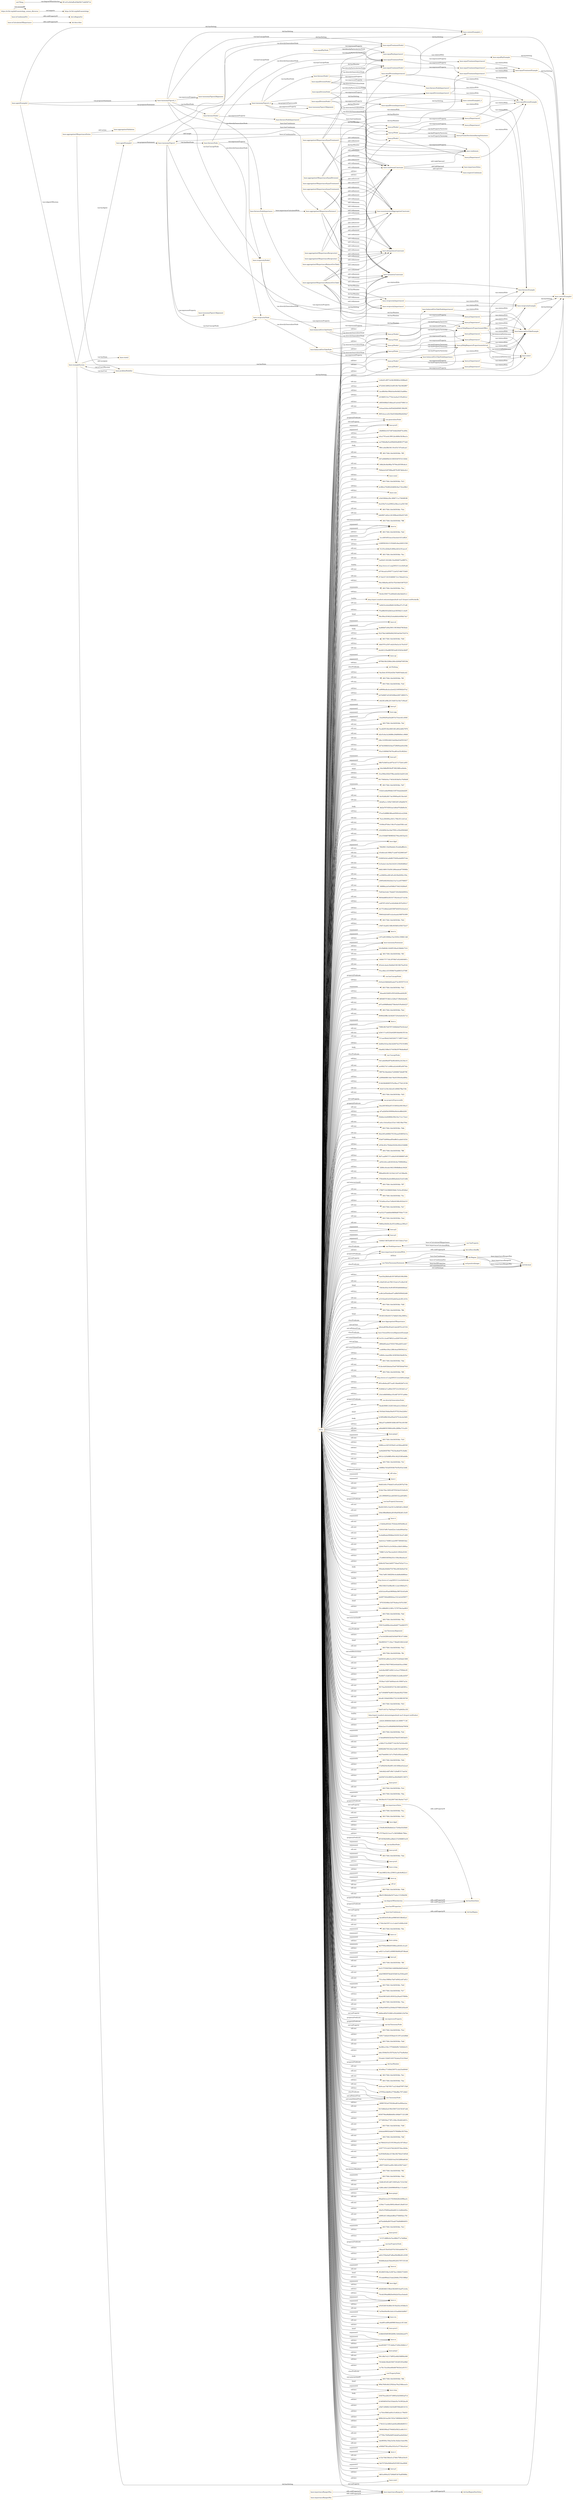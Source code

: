 digraph ar2dtool_diagram { 
rankdir=LR;
size="1501"
node [shape = rectangle, color="orange"]; "base:AggregationOfImportance" "d9e4ad659bc85ab41deb26f7b1ef1534" "base:OsmanDinvernoAlignmentExample" "8c351c3ce4f788521acf2007f341a481" "2ff06d85eabe576503789add053cdfc7" "ccd409bc436a12f6fc4eaf3f005623c2" ; /*classes style*/
	"base:p2Importance3" -> "base:balancedGiveTakeExample" [ label = "vae:relationWith" ];
	"base:fairnessNode" -> "base:fairnessNodeImportance" [ label = "vae:expressesProperty" ];
	"base:fairnessNode" -> "base:reciprocityNode" [ label = "vae:directlyGeneralizesNode" ];
	"base:fairnessNode" -> "base:equalTreatmentNode" [ label = "vae:directlyGeneralizesNode" ];
	"base:p3Node" -> "base:p3TasksDistributedAmongVolunteers" [ label = "vae:hasPropertyTaxonomy" ];
	"base:p3Node" -> "base:p3Importance1" [ label = "vae:expressesProperty" ];
	"base:problemModeller" -> "base:exampleSystem" [ label = "vae:isUserOfSystem" ];
	"base:problemModeller" -> "base:contextExample1" [ label = "dul:hasSetting" ];
	"base:aggregationOfImportanceReciprocity2" -> "base:reciprocityImportance2" [ label = "dul:hasMember" ];
	"base:aggregationOfImportanceReciprocity2" -> "base:symmetryConstraint" [ label = "odrl:refinement" ];
	"base:aggregationOfImportanceReciprocity2" -> "base:monotonicityOfAggregationConstraint" [ label = "odrl:refinement" ];
	"base:aggregationOfImportanceReciprocity2" -> "base:idempotenceConstraint" [ label = "odrl:refinement" ];
	"base:aggregationOfImportanceReciprocity2" -> "base:condomainConstraint" [ label = "odrl:refinement" ];
	"base:aggregationOfImportanceEqualTreatment2" -> "base:equalDivisionImportance2" [ label = "dul:hasMember" ];
	"base:aggregationOfImportanceEqualTreatment2" -> "base:symmetryConstraint" [ label = "odrl:refinement" ];
	"base:aggregationOfImportanceEqualTreatment2" -> "base:monotonicityOfAggregationConstraint" [ label = "odrl:refinement" ];
	"base:aggregationOfImportanceEqualTreatment2" -> "base:idempotenceConstraint" [ label = "odrl:refinement" ];
	"base:aggregationOfImportanceEqualTreatment2" -> "base:condomainConstraint" [ label = "odrl:refinement" ];
	"base:fairnessNode2" -> "base:fairnessNodeImportance2" [ label = "vae:expressesProperty" ];
	"base:fairnessNode2" -> "base:reciprocityNode2" [ label = "vae:directlyGeneralizesNode" ];
	"base:fairnessNode2" -> "base:equalTreatmentNode2" [ label = "vae:directlyGeneralizesNode" ];
	"base:agentExample2" -> "base:taxonomyFigure2_2" [ label = "vae:proposesStatement" ];
	"base:agentExample2" -> "base:taxonomyFigure2_1" [ label = "vae:proposesStatement" ];
	"base:agentExample2" -> "base:exampleSystem" [ label = "vae:isAgentOfSystem" ];
	"base:agentExample2" -> "base:contextExample2_1" [ label = "dul:hasSetting" ];
	"base:condomainConstraint" -> "base:condomain" [ label = "odrl:rightOperand" ];
	"base:condomainConstraint" -> "base:respectsCondomain" [ label = "odrl:operator" ];
	"base:condomainConstraint" -> "base:importanceValue" [ label = "odrl:leftOperand" ];
	"base:equalTreatmentExample" -> "base:contextExample1" [ label = "dul:hasSetting" ];
	"base:p1Importance2" -> "base:balancedGiveTakeExample" [ label = "vae:relationWith" ];
	"base:equalDivisionImportance1" -> "base:equalDivisionExample" [ label = "vae:relationWith" ];
	"base:equalDivisionImportance1" -> "base:contextExample1" [ label = "dul:hasSetting" ];
	"base:equalPayExample" -> "base:contextExample1" [ label = "dul:hasSetting" ];
	"base:isCalculationOfImportance" -> "dul:describes" [ label = "rdfs:subPropertyOf" ];
	"base:p2HelpRequestsProportionateActual" -> "base:reciprocityExample" [ label = "vae:relationWith" ];
	"base:p2HelpRequestsProportionateActual" -> "base:fairnessExample" [ label = "vae:relationWith" ];
	"base:p2HelpRequestsProportionateActual" -> "base:balancedGiveTakeExample" [ label = "vae:relationWith" ];
	"base:p2HelpRequestsProportionateActual" -> "base:state1" [ label = "vae:measuredOnOutcome" ];
	"base:taxonomyFigure3Alignment" -> "base:taxonomyFigure2_2" [ label = "vae:propertyExpressedAt" ];
	"base:isCondomainFor" -> "dul:isRegionFor" [ label = "rdfs:subPropertyOf" ];
	"base:p2Importance2" -> "base:balancedGiveTakeExample" [ label = "vae:relationWith" ];
	"base:importanceRangesIn" -> "dul:hasRegionDataValue" [ label = "rdfs:subPropertyOf" ];
	"base:balancedGiveTakeNodeImportance" -> "base:balancedGiveTakeExample" [ label = "vae:relationWith" ];
	"base:aggregationOfImportanceReciprocity1" -> "base:reciprocityImportance1" [ label = "dul:hasMember" ];
	"base:aggregationOfImportanceReciprocity1" -> "base:symmetryConstraint" [ label = "odrl:refinement" ];
	"base:aggregationOfImportanceReciprocity1" -> "base:monotonicityOfAggregationConstraint" [ label = "odrl:refinement" ];
	"base:aggregationOfImportanceReciprocity1" -> "base:idempotenceConstraint" [ label = "odrl:refinement" ];
	"base:aggregationOfImportanceReciprocity1" -> "base:condomainConstraint" [ label = "odrl:refinement" ];
	"base:fairnessNodeImportance" -> "base:fairnessExample" [ label = "vae:relationWith" ];
	"base:fairnessNodeImportance" -> "base:aggregationOfImportanceFairness1" [ label = "base:importanceCalculatedWith" ];
	"base:aggregationOfImportanceEqualTreatment1" -> "base:equalPayImportance1" [ label = "dul:hasMember" ];
	"base:aggregationOfImportanceEqualTreatment1" -> "base:monotonicityOfAggregationConstraint" [ label = "odrl:refinement" ];
	"base:aggregationOfImportanceEqualTreatment1" -> "base:symmetryConstraint" [ label = "odrl:refinement" ];
	"base:aggregationOfImportanceEqualTreatment1" -> "base:equalDivisionImportance1" [ label = "dul:hasMember" ];
	"base:aggregationOfImportanceEqualTreatment1" -> "base:idempotenceConstraint" [ label = "odrl:refinement" ];
	"base:aggregationOfImportanceEqualTreatment1" -> "base:condomainConstraint" [ label = "odrl:refinement" ];
	"base:reciprocityExample" -> "base:contextExample1" [ label = "dul:hasSetting" ];
	"base:agentExample1" -> "base:taxonomyFigure1" [ label = "vae:proposesStatement" ];
	"base:agentExample1" -> "base:contextExample1" [ label = "dul:hasSetting" ];
	"base:p1Importance1" -> "base:balancedGiveTakeExample" [ label = "vae:relationWith" ];
	"base:p3Importance3" -> "base:equalDivisionExample" [ label = "vae:relationWith" ];
	"base:p2Importance1" -> "base:balancedGiveTakeExample" [ label = "vae:relationWith" ];
	"vae:degreeOfSatisfaction" -> "dul:hasDataValue" [ label = "rdfs:subPropertyOf" ];
	"base:taxonomyFigure2_2" -> "base:fairnessNode3" [ label = "vae:hasRootNode" ];
	"base:taxonomyFigure2_2" -> "base:equalTreatmentNode3" [ label = "vae:hasConceptNode" ];
	"base:taxonomyFigure2_2" -> "base:taxonomyFigure3Alignment" [ label = "vae:expressesProperty" ];
	"base:taxonomyFigure2_2" -> "base:contextExample2_2" [ label = "dul:hasSetting" ];
	"base:taxonomyFigure2_2" -> "base:condomain" [ label = "base:hasCondomain" ];
	"base:condomain" -> "base:taxonomyFigure1" [ label = "base:isCondomainFor" ];
	"base:reciprocityNode2" -> "base:reciprocityImportance2" [ label = "vae:expressesProperty" ];
	"base:reciprocityNode2" -> "base:balancedGiveTakeNode2" [ label = "vae:directlyGeneralizesNode" ];
	"base:equalPayImportance1" -> "base:equalPayExample" [ label = "vae:relationWith" ];
	"base:hasCondomain" -> "dul:hasRegion" [ label = "rdfs:subPropertyOf" ];
	"base:equalDivisionNode3" -> "base:equalDivisionImportance3" [ label = "vae:expressesProperty" ];
	"base:equalDivisionNode3" -> "base:equalTreatmentNode3" [ label = "vae:directlyParticularizesNode" ];
	"base:equalDivisionNode3" -> "base:p3Node3" [ label = "vae:directlyGeneralizesNode" ];
	"base:balancedGiveTakeExample" -> "base:contextExample1" [ label = "dul:hasSetting" ];
	"base:p2Node3" -> "base:p2HelpRequestsProportionateActual" [ label = "vae:hasPropertyTaxonomy" ];
	"base:p2Node3" -> "base:p2Importance3" [ label = "vae:expressesProperty" ];
	"base:equalDivisionNode" -> "base:equalDivisionImportance1" [ label = "vae:expressesProperty" ];
	"base:equalDivisionNode" -> "base:equalTreatmentNode" [ label = "vae:directlyParticularizesNode" ];
	"base:equalDivisionNode" -> "base:p3Node" [ label = "vae:directlyGeneralizesNode" ];
	"base:p1Node3" -> "base:p1HelpRequestsProportionateOffers" [ label = "vae:hasPropertyTaxonomy" ];
	"base:p1Node3" -> "base:p1Importance3" [ label = "vae:expressesProperty" ];
	"base:exampleSystem" -> "base:problemModeller" [ label = "vae:hasUser" ];
	"base:exampleSystem" -> "base:state2" [ label = "vae:hasState" ];
	"base:exampleSystem" -> "base:state1" [ label = "vae:hasState" ];
	"base:exampleSystem" -> "base:agentExample1" [ label = "vae:hasAgent" ];
	"base:exampleSystem" -> "base:contextExample1" [ label = "dul:hasSetting" ];
	"base:p3Importance2" -> "base:equalDivisionExample" [ label = "vae:relationWith" ];
	"base:equalTreatmentImportance3" -> "base:equalTreatmentExample" [ label = "vae:relationWith" ];
	"base:taxonomyFigure1" -> "base:fairnessNode" [ label = "vae:hasRootNode" ];
	"base:taxonomyFigure1" -> "base:reciprocityNode" [ label = "vae:hasConceptNode" ];
	"base:taxonomyFigure1" -> "base:equalTreatmentNode" [ label = "vae:hasConceptNode" ];
	"base:taxonomyFigure1" -> "base:taxonomyFigure1Alignment" [ label = "vae:expressesProperty" ];
	"base:taxonomyFigure1" -> "base:contextExample1" [ label = "dul:hasSetting" ];
	"base:taxonomyFigure1" -> "base:condomain" [ label = "base:hasCondomain" ];
	"base:p3TasksDistributedAmongVolunteers" -> "base:state1" [ label = "vae:measuredOnOutcome" ];
	"base:importanceRangesMax" -> "base:importanceRangesIn" [ label = "rdfs:subPropertyOf" ];
	"base:taxonomyFigure2_1" -> "base:fairnessNode2" [ label = "vae:hasRootNode" ];
	"base:taxonomyFigure2_1" -> "base:reciprocityNode2" [ label = "vae:hasConceptNode" ];
	"base:taxonomyFigure2_1" -> "base:equalTreatmentNode2" [ label = "vae:hasConceptNode" ];
	"base:taxonomyFigure2_1" -> "base:taxonomyFigure2Alignment" [ label = "vae:expressesProperty" ];
	"base:taxonomyFigure2_1" -> "base:contextExample2_1" [ label = "dul:hasSetting" ];
	"base:taxonomyFigure2_1" -> "base:condomain" [ label = "base:hasCondomain" ];
	"NULL" -> "3f017584:18c6365936b:-7fca" [ label = "rdf:rest" ];
	"NULL" -> "3f017584:18c6365936b:-7fe5" [ label = "rdf:rest" ];
	"NULL" -> "base:dgp2" [ label = "rdf:first" ];
	"NULL" -> "base:hasNProperties" [ label = ":propertyPredicate" ];
	"NULL" -> "154efbc662fbdbbb2ec7244bef3d38d4" [ label = "rdf:first" ];
	"NULL" -> "0757fda5213cce71c56f30f8b8c79bbc" [ label = "rdf:first" ];
	"NULL" -> "667d558204f9ca28bd127d3068853e30" [ label = "rdf:first" ];
	"NULL" -> "vae:hasRootNode" [ label = ":propertyPredicate" ];
	"NULL" -> "base:pval2" [ label = ":argument2" ];
	"NULL" -> "3f017584:18c6365936b:-7feb" [ label = "rdf:rest" ];
	"NULL" -> "base:pval1" [ label = ":argument2" ];
	"NULL" -> "base:ccimp" [ label = ":argument2" ];
	"NULL" -> "bda30ff321f4cc259931aa8c9e9622c3" [ label = "rdf:first" ];
	"NULL" -> "base:cp" [ label = ":argument1" ];
	"NULL" -> "rdf:nil" [ label = "rdf:rest" ];
	"NULL" -> "3f017584:18c6365936b:-7fd6" [ label = "rdf:rest" ];
	"NULL" -> "ffbd333f6d2dfaf1673a4a115169d294" [ label = "rdf:rest" ];
	"NULL" -> "8c351c3ce4f788521acf2007f341a481" [ label = "owl:someValuesFrom" ];
	"NULL" -> "vae:ValueTaxonomyStatement" [ label = ":classPredicate" ];
	"NULL" -> "becd83fc05c8fcae09f6540338b4f2a3" [ label = "rdf:rest" ];
	"NULL" -> "1744e3de55f7c1cc1cabd15c848cd3d0" [ label = "rdf:rest" ];
	"NULL" -> "base:hasCondomain" [ label = "owl:onProperty" ];
	"NULL" -> "3f017584:18c6365936b:-7fdc" [ label = "rdf:rest" ];
	"NULL" -> "base:cci" [ label = ":argument2" ];
	"NULL" -> "base:cpimp" [ label = ":argument2" ];
	"NULL" -> "8d37956e486b693086ead644fcc4ca61" [ label = ":arguments" ];
	"NULL" -> "base:cpimp" [ label = "rdf:first" ];
	"NULL" -> "ee8211a33a812c808836b80b287d8add" [ label = "rdf:first" ];
	"NULL" -> "base:p2" [ label = ":argument1" ];
	"NULL" -> "3f017584:18c6365936b:-7ff0" [ label = "rdf:rest" ];
	"NULL" -> "0cd1375594558d1448096d9df25e9cb5" [ label = "rdf:rest" ];
	"NULL" -> "a6a6398f387b6a8183b814a3540aab5f" [ label = "rdf:rest" ];
	"NULL" -> "751cc9ae19884a7fa67e6942cd47a812" [ label = "rdf:rest" ];
	"NULL" -> "3f017584:18c6365936b:-7fe9" [ label = ":arguments" ];
	"NULL" -> "3f017584:18c6365936b:-7fc7" [ label = "rdf:rest" ];
	"NULL" -> "92edc9833d45c583032a29ae037f069e" [ label = "rdf:first" ];
	"NULL" -> "base:AggregationOfImportance" [ label = ":classPredicate" ];
	"NULL" -> "3f017584:18c6365936b:-7fea" [ label = "rdf:rest" ];
	"NULL" -> "base:OsmanDinvernoAlignmentExample" [ label = ":classPredicate" ];
	"NULL" -> "329ba936953a2504bd3576f83245dc9f" [ label = "rdf:rest" ];
	"NULL" -> "bfd0bc685d7d3881e502d4066125d76d" [ label = "rdf:first" ];
	"NULL" -> "vae:expressesProperty" [ label = "owl:onProperty" ];
	"NULL" -> "vae:hasTaxonomyNode" [ label = ":propertyPredicate" ];
	"NULL" -> "3f017584:18c6365936b:-7fcd" [ label = "rdf:rest" ];
	"NULL" -> "7c69171b62d10556ab101397a3e5d9b6" [ label = "rdf:first" ];
	"NULL" -> "3f017584:18c6365936b:-7fe8" [ label = "rdf:rest" ];
	"NULL" -> "8a286ca14bc17f7b8d6df0c7d44b0e53" [ label = "rdf:rest" ];
	"NULL" -> "a8ec3504b55c5557b24a7e275ed9a9ed" [ label = "rdf:first" ];
	"NULL" -> "55cdafc132b651403742a6a251b194e6" [ label = ":body" ];
	"NULL" -> "dul:hasMember" [ label = ":propertyPredicate" ];
	"NULL" -> "45c694a171406d258751cbb25efd944f" [ label = "rdf:rest" ];
	"NULL" -> "3f017584:18c6365936b:-7fe1" [ label = "rdf:rest" ];
	"NULL" -> "3f017584:18c6365936b:-7fee" [ label = "rdf:rest" ];
	"NULL" -> "4a9ccaec7db74917ce214bdd709715b8" [ label = "rdf:first" ];
	"NULL" -> "27f7f52e3db09c27706ef8bc797128d3" [ label = "rdf:rest" ];
	"NULL" -> "vae:TaxonomyNode" [ label = "rdf:first" ];
	"NULL" -> "28f987852ef7f5f246ad81ba906ae2aa" [ label = "rdf:first" ];
	"NULL" -> "9215d6bd2ed196cf384723d15b3b7adb" [ label = "rdf:rest" ];
	"NULL" -> "f4565706a98d8b6d0b1d9db671321288" [ label = "rdf:first" ];
	"NULL" -> "67749939e277ff7c108cc59c681b947e" [ label = "rdf:first" ];
	"NULL" -> "3f017584:18c6365936b:-7fd9" [ label = "rdf:rest" ];
	"NULL" -> "a9a6abd98920a8e97478fd88e39376da" [ label = "rdf:first" ];
	"NULL" -> "xsd:decimal" [ label = "owl:someValuesFrom" ];
	"NULL" -> "3f017584:18c6365936b:-7fdf" [ label = "rdf:rest" ];
	"NULL" -> "ba76fb4241b25195394aa02c507d9aa1" [ label = "rdf:first" ];
	"NULL" -> "43977747e3d337fd22825f729ac2826e" [ label = "rdf:first" ];
	"NULL" -> "5e2936d92dbe1b7d6e38278dcb7e85d4" [ label = "rdf:rest" ];
	"NULL" -> "71f7d71d135282014e25432880a663bf" [ label = "rdf:first" ];
	"NULL" -> "affd5724d61bad00c3682c83fb73a8c7" [ label = "rdf:first" ];
	"NULL" -> "3f017584:18c6365936b:-7ff2" [ label = "owl:distinctMembers" ];
	"NULL" -> "base:p1Node2" [ label = "rdf:first" ];
	"NULL" -> "3f017584:18c6365936b:-7fdd" [ label = ":arguments" ];
	"NULL" -> "52b8c4f1df12d67c9405af2c721b33bf" [ label = "rdf:first" ];
	"NULL" -> "428fccd6d1226499f64f93bc113ca6e5" [ label = "rdf:rest" ];
	"NULL" -> "base:pimp2" [ label = ":argument2" ];
	"NULL" -> "80ad25e1ec23178349d428cfc898aa3c" [ label = "rdf:rest" ];
	"NULL" -> "1258e171ed4a58002c8fee6128a851b5" [ label = "rdf:rest" ];
	"NULL" -> "49e91d784f0abd0eb8412c3a9b0a0f2a" [ label = "rdf:first" ];
	"NULL" -> "e4995c81140ba6cf80a5750695dcc781" [ label = "rdf:rest" ];
	"NULL" -> "dd70a4b68af047f3edd754d9d8844051" [ label = "rdf:first" ];
	"NULL" -> "3f017584:18c6365936b:-7fe3" [ label = ":arguments" ];
	"NULL" -> "base:pres2" [ label = "rdf:first" ];
	"NULL" -> "7e727c8f80c0a7bce98fcf77a74d9fab" [ label = "rdf:first" ];
	"NULL" -> "vae:hasPropertyNode" [ label = ":propertyPredicate" ];
	"NULL" -> "06eac615fe45d207b51ffc0abfd0d778" [ label = "rdf:first" ];
	"NULL" -> "ad412764e0a87e8fae09e98b281c0395" [ label = "rdf:first" ];
	"NULL" -> "502fd8a4eeb35bbe6922833787155140" [ label = "rdf:rest" ];
	"NULL" -> "base:ni" [ label = ":argument1" ];
	"NULL" -> "4f22865538ec5c9674ec106663734493" [ label = "rdf:rest" ];
	"NULL" -> "351ebb9f9eb233ab22648c27831988af" [ label = ":head" ];
	"NULL" -> "base:dgp3" [ label = "rdf:first" ];
	"NULL" -> "e9208368315f6a438246910ae97a3c6a" [ label = "rdf:first" ];
	"NULL" -> "70c4d1f94a88820e00d2d35ace5eda42" [ label = "rdf:first" ];
	"NULL" -> "d9e4ad659bc85ab41deb26f7b1ef1534" [ label = "owl:allValuesFrom" ];
	"NULL" -> "base:cc" [ label = "rdf:first" ];
	"NULL" -> "a45d526018c866c501fbd20a34568e52" [ label = "rdf:first" ];
	"NULL" -> "base:cp" [ label = ":argument2" ];
	"NULL" -> "5a59eb94e9fe3a0a1d1badbbfcbb8fe7" [ label = "rdf:rest" ];
	"NULL" -> "base:res" [ label = ":argument2" ];
	"NULL" -> "c4adf91ed89ad6f98818eba2c3f11bfd" [ label = "rdf:rest" ];
	"NULL" -> "base:pres3" [ label = "rdf:first" ];
	"NULL" -> "base:p2" [ label = ":argument2" ];
	"NULL" -> "b3d8e929d93802fd96c1b6d2b6a2ef75" [ label = ":head" ];
	"NULL" -> "base:rn" [ label = ":argument1" ];
	"NULL" -> "bea49300777f7c6d0a37249a3446b1c7" [ label = "rdf:first" ];
	"NULL" -> "base:pimp1" [ label = ":argument2" ];
	"NULL" -> "99c1d8a7e2117df952e46b54889dc66f" [ label = "rdf:rest" ];
	"NULL" -> "base:rn" [ label = ":argument2" ];
	"NULL" -> "761b6db1f6efd35607345d93393e08bf" [ label = "rdf:first" ];
	"NULL" -> "bc78c15ecb9ee66fe867842fe2a91f13" [ label = "rdf:first" ];
	"NULL" -> "vae:PropertyNode" [ label = ":classPredicate" ];
	"NULL" -> "3f017584:18c6365936b:-7ff4" [ label = "owl:intersectionOf" ];
	"NULL" -> "999a7640c8d125924aa76a2348ecee3c" [ label = ":head" ];
	"NULL" -> "base:rimp" [ label = ":argument2" ];
	"NULL" -> "254576ce28216718993e5d30065a07cf" [ label = ":body" ];
	"NULL" -> "d1485685455b335ddcf5a741f952ba38" [ label = "rdf:first" ];
	"NULL" -> "a58d7c696f6216b50df8709bb8016152" [ label = "rdf:first" ];
	"NULL" -> "vae:NodeImportance" [ label = "rdf:first" ];
	"NULL" -> "1a730c45863ed93c51d02fc2c179b5f3" [ label = "rdf:first" ];
	"NULL" -> "d68b22b3aa29e7d52e7d668d4e54fd70" [ label = "rdf:first" ];
	"NULL" -> "179e5212a3d8d3ade0b2df8e8bf60511" [ label = "rdf:first" ];
	"NULL" -> "96f483f9fed2794fdf2d5822ce8b3313" [ label = "rdf:first" ];
	"NULL" -> "27759cc7b09a0d053a6a83aa0ef22bcf" [ label = "rdf:rest" ];
	"NULL" -> "3de985f0a158a23e5bc3b2be14edc99a" [ label = "rdf:first" ];
	"NULL" -> "a048b8758cad9ae542e5a3774fea42e4" [ label = "rdf:rest" ];
	"NULL" -> "base:ri" [ label = ":argument1" ];
	"NULL" -> "e132c7db33fdcd1c27d0e7580cd16c01" [ label = "rdf:rest" ];
	"NULL" -> "fbd707f26a9466af02f559f534aa9848" [ label = "rdf:first" ];
	"NULL" -> "base:p3Node2" [ label = "rdf:first" ];
	"NULL" -> "base:p3" [ label = ":argument1" ];
	"NULL" -> "fd63ce904a527206b853b7fadf5068fa" [ label = "rdf:first" ];
	"NULL" -> "base:sum1" [ label = "rdf:first" ];
	"NULL" -> "base:AggregationOfImportance" [ label = "owl:onClass" ];
	"NULL" -> "1cb0a91c89714c9b39f4962e1608bed1" [ label = "rdf:rest" ];
	"NULL" -> "d7220d126f0223e49149c7bb3462ff47" [ label = "rdf:first" ];
	"NULL" -> "2acd8fe9de398a0cbe9e0d621fad68ec" [ label = "rdf:first" ];
	"NULL" -> "c61868531bc775dc2eefea5195a842a1" [ label = "rdf:first" ];
	"NULL" -> "base:p2Node2" [ label = "rdf:first" ];
	"NULL" -> "c085049fbb5168eea01afc4d3749611d" [ label = "rdf:first" ];
	"NULL" -> "dc4aaa5efaccfa95dd2bfd948136b200" [ label = "rdf:rest" ];
	"NULL" -> "0691dcacccd3c54e6344bb08de620da7" [ label = "rdf:first" ];
	"NULL" -> "vae:generalizesNode" [ label = ":propertyPredicate" ];
	"NULL" -> "base:pval3" [ label = ":argument1" ];
	"NULL" -> "c6bf66fcb1637d67b4db20b6f74cd49a" [ label = "rdf:first" ];
	"NULL" -> "c0ca1701ee4c39912dc4684c5b38ea1a" [ label = "rdf:first" ];
	"NULL" -> "ce2766bd8ef3a409b849e86981f77dd4" [ label = "rdf:first" ];
	"NULL" -> "9f9c1a9a5f8c56119c435c7d7ee6cae1" [ label = ":body" ];
	"NULL" -> "3f017584:18c6365936b:-7ff5" [ label = "rdf:rest" ];
	"NULL" -> "467e0f689f9d341f850549767d13f282" [ label = "rdf:first" ];
	"NULL" -> "248b28c0bb9ffaa76794e2655f9c8a3c" [ label = "rdf:rest" ];
	"NULL" -> "760bdcb5287098aa9079c967db0ec6c1" [ label = "rdf:rest" ];
	"NULL" -> "base:sum2" [ label = "rdf:first" ];
	"NULL" -> "3f017584:18c6365936b:-7fc5" [ label = "rdf:rest" ];
	"NULL" -> "bc984c276280220d60fc9ea718ce08b3" [ label = "rdf:first" ];
	"NULL" -> "base:sum" [ label = "rdf:first" ];
	"NULL" -> "e5d4390b6a2fbc3896711a17604f83f8" [ label = "rdf:rest" ];
	"NULL" -> "base:p2Node3" [ label = "rdf:first" ];
	"NULL" -> "6e225b27e3a209f22a58eca1ae561546" [ label = "rdf:first" ];
	"NULL" -> "3f017584:18c6365936b:-7fcb" [ label = "rdf:rest" ];
	"NULL" -> "base:p1Node" [ label = "rdf:first" ];
	"NULL" -> "bdb0807a4f2a1261898eeb584e937d91" [ label = "rdf:rest" ];
	"NULL" -> "3f017584:18c6365936b:-7ff8" [ label = "owl:intersectionOf" ];
	"NULL" -> "base:ta" [ label = "rdf:first" ];
	"NULL" -> "3f017584:18c6365936b:-7fe0" [ label = ":arguments" ];
	"NULL" -> "3cccfd934f5cbecb3ba4afe1631ef824" [ label = "rdf:rest" ];
	"NULL" -> "c328958345e7a7b5b85c9ee240031583" [ label = "rdf:first" ];
	"NULL" -> "51235ccf24bef1d9f4ecfd1b191aecc0" [ label = "rdf:rest" ];
	"NULL" -> "vae:importanceValue" [ label = ":propertyPredicate" ];
	"NULL" -> "3f017584:18c6365936b:-7fec" [ label = "rdf:rest" ];
	"NULL" -> "vae:degreeOfSatisfaction" [ label = ":propertyPredicate" ];
	"NULL" -> "ba92b5136328fc19a4f4fd072a0f857a" [ label = "rdf:rest" ];
	"NULL" -> "http://www.w3.org/2003/11/swrlb#add" [ label = ":builtin" ];
	"NULL" -> "a0744cab3a595f7712a0327e8b753b83" [ label = "rdf:rest" ];
	"NULL" -> "base:p1Node3" [ label = "rdf:first" ];
	"NULL" -> "d718a55718193480f6731e749ed2512a" [ label = "rdf:rest" ];
	"NULL" -> "06a168bd4acd035e7f2d34b01807f225" [ label = "rdf:first" ];
	"NULL" -> "3f017584:18c6365936b:-7fce" [ label = ":arguments" ];
	"NULL" -> "54c0e3394775cd49efd3cfde5db201c1" [ label = "rdf:first" ];
	"NULL" -> "http://sqwrl.stanford.edu/ontologies/built-ins/3.4/sqwrl.owl#orderBy" [ label = ":builtin" ];
	"NULL" -> "3a9425a3e0a0fb841fd3f9ee57c37cd8" [ label = "rdf:rest" ];
	"NULL" -> "f7ba88b565d28d3ead1f839d211c4a91" [ label = "rdf:first" ];
	"NULL" -> "06e384a3f346225a4a8dfcb449bb7da7" [ label = ":head" ];
	"NULL" -> "base:n2" [ label = ":argument1" ];
	"NULL" -> "4ad66b67a94a590119f1964d7063fedc" [ label = ":body" ];
	"NULL" -> "base:n2" [ label = ":argument2" ];
	"NULL" -> "f52278dc5d690d9425003e63b470257d" [ label = "rdf:first" ];
	"NULL" -> "3f017584:18c6365936b:-7fd0" [ label = "rdf:rest" ];
	"NULL" -> "3d0d797e2597c4d2439a5a1fc70c0167" [ label = "rdf:first" ];
	"NULL" -> "da2d41218ad865903ed6163b5dc4b6f7" [ label = "rdf:rest" ];
	"NULL" -> "base:cpi" [ label = ":argument1" ];
	"NULL" -> "base:rn" [ label = "rdf:first" ];
	"NULL" -> "497f6d18b3298dc266c4260b8749539d" [ label = "rdf:first" ];
	"NULL" -> "owl:Nothing" [ label = ":classPredicate" ];
	"NULL" -> "5ba5b4c3f3502e029a74b9f19afdca42" [ label = "rdf:first" ];
	"NULL" -> "base:cpi" [ label = ":argument2" ];
	"NULL" -> "3f017584:18c6365936b:-7ff1" [ label = "rdf:rest" ];
	"NULL" -> "3f017584:18c6365936b:-7fc8" [ label = "rdf:rest" ];
	"NULL" -> "ed9006a4bcbce2ee4221695062fcf7e2" [ label = "rdf:first" ];
	"NULL" -> "bd7b06f67e91605498eb208718f0037e" [ label = "rdf:first" ];
	"NULL" -> "base:cp" [ label = "rdf:first" ];
	"NULL" -> "e4b381e0f6c20134df15e1fdc7c94ea9" [ label = "rdf:rest" ];
	"NULL" -> "base:p1" [ label = ":argument2" ];
	"NULL" -> "base:agg" [ label = ":argument1" ];
	"NULL" -> "33e209295ad5d2f67b37fcbc441c000f" [ label = "rdf:first" ];
	"NULL" -> "3f017584:18c6365936b:-7fef" [ label = "rdf:rest" ];
	"NULL" -> "7eca829516bc6681481e802cbf627878" [ label = "rdf:rest" ];
	"NULL" -> "d2b35c8a1b246f86c29d89849e1c9668" [ label = "rdf:rest" ];
	"NULL" -> "2dbc143090c8d414eb9ded3e65910d17" [ label = "rdf:rest" ];
	"NULL" -> "dd74d368fd5d3dacf729609ade9cb56b" [ label = "rdf:first" ];
	"NULL" -> "base:p3Node" [ label = "rdf:first" ];
	"NULL" -> "83a310f09fd76478caf65cd35c9020e1" [ label = "rdf:rest" ];
	"NULL" -> "base:pi3" [ label = ":argument1" ];
	"NULL" -> "88b7b3fdf1facb975e1b71372b41a005" [ label = "rdf:first" ];
	"NULL" -> "64a5dffaf9938cff739f238f0ca0de6a" [ label = ":head" ];
	"NULL" -> "33ce596e43824798acde62b1bd201244" [ label = "rdf:first" ];
	"NULL" -> "9417060b04a17483b5838df3a79d9b68" [ label = "rdf:first" ];
	"NULL" -> "3f017584:18c6365936b:-7fd7" [ label = ":arguments" ];
	"NULL" -> "432b3cefde906db31857b4ab2bfaf2f5" [ label = ":body" ];
	"NULL" -> "base:p3Node3" [ label = "rdf:first" ];
	"NULL" -> "4dc92dfb28f17de39969aef415fec4d5" [ label = "rdf:rest" ];
	"NULL" -> "base:dgp3" [ label = ":argument2" ];
	"NULL" -> "bf2df5a1c15f5b73995387cf56df0479" [ label = "rdf:rest" ];
	"NULL" -> "4bf2ef7874f563ae1bf0a9702fbf0e3b" [ label = ":body" ];
	"NULL" -> "97ea52df8ffb386aeb0940cb2ce220db" [ label = "rdf:first" ];
	"NULL" -> "7fa2e3f049f4acf441c796c931cb41eb" [ label = "rdf:rest" ];
	"NULL" -> "01f09a5f7b9e119b1f7e2def35fb1cdd" [ label = "rdf:rest" ];
	"NULL" -> "e342469b32ec9ab7f581a182e0940db9" [ label = "rdf:rest" ];
	"NULL" -> "e3cc554fd87869f8362794ac4635ae52" [ label = "rdf:rest" ];
	"NULL" -> "base:dgp1" [ label = "rdf:first" ];
	"NULL" -> "784296113b294efe6c35cdd4aff8cb1c" [ label = "rdf:rest" ];
	"NULL" -> "b5edbceafc348b27caefd7d226663e67" [ label = "rdf:rest" ];
	"NULL" -> "316065d3d1a4b88370400a4dd9937e6c" [ label = "rdf:rest" ];
	"NULL" -> "vae:TaxonomyNode" [ label = ":classPredicate" ];
	"NULL" -> "6c5eabe1cbe34a5c6241230d40df6dcf" [ label = "rdf:rest" ];
	"NULL" -> "0d821889155d5812f6feda6a8759086b" [ label = "rdf:first" ];
	"NULL" -> "ac20685bca961df1a9239ef2092c35fa" [ label = "rdf:rest" ];
	"NULL" -> "e09f5d48200d2bb21ba7ace057f6f657" [ label = "rdf:rest" ];
	"NULL" -> "348f88a2a03e6568fcf739d3182f0ef5" [ label = "rdf:rest" ];
	"NULL" -> "7b4f3da5cbb176ddd5729c64b0d0903e" [ label = "rdf:rest" ];
	"NULL" -> "9604ddf8f5d381937392c6ce257cb18a" [ label = "rdf:rest" ];
	"NULL" -> "vae:expressesProperty" [ label = ":propertyPredicate" ];
	"NULL" -> "ca00767c45d7a2c82d4b8c567b2f43c7" [ label = "rdf:first" ];
	"NULL" -> "cb1751d6de2ab8358f7b0d543a5ae2cd" [ label = "rdf:first" ];
	"NULL" -> "59845d2b5df51e2acbaada548f761699" [ label = "rdf:first" ];
	"NULL" -> "3f017584:18c6365936b:-7fd2" [ label = "rdf:rest" ];
	"NULL" -> "c39d7c0ad0214f8c945665c058372b37" [ label = "rdf:first" ];
	"NULL" -> "base:ts" [ label = ":argument2" ];
	"NULL" -> "c187a2833084ba7be35f50c1908613d6" [ label = "rdf:first" ];
	"NULL" -> "base:pval1" [ label = ":argument1" ];
	"NULL" -> "base:taxonomyStatement" [ label = "rdf:first" ];
	"NULL" -> "63c5b664fc144495184a41f4b6fa7314" [ label = "rdf:rest" ];
	"NULL" -> "3f017584:18c6365936b:-7ff3" [ label = "rdf:rest" ];
	"NULL" -> "1460b73717dfc29708b7e92d46048f1c" [ label = "rdf:first" ];
	"NULL" -> "base:dgp2" [ label = ":argument2" ];
	"NULL" -> "d52e4ccbedc29e6fe619019837ba9162" [ label = "rdf:rest" ];
	"NULL" -> "base:p2Node" [ label = "rdf:first" ];
	"NULL" -> "91ac48a1cf319596474ed69f15c570f0" [ label = "rdf:first" ];
	"NULL" -> "vae:hasConceptNode" [ label = ":propertyPredicate" ];
	"NULL" -> "c9c0a2e5db6dd42ada572e3655573116" [ label = "rdf:first" ];
	"NULL" -> "3f017584:18c6365936b:-7fd1" [ label = ":arguments" ];
	"NULL" -> "4faaa6d32fd93c95f1bf2f4eafa0b29f" [ label = "rdf:first" ];
	"NULL" -> "6ff56f8797d6b1e328ed7198a9afae6b" [ label = "rdf:first" ];
	"NULL" -> "a872c6998f9e8d2758e9a9195a0b4227" [ label = "rdf:rest" ];
	"NULL" -> "3f017584:18c6365936b:-7fe4" [ label = "rdf:rest" ];
	"NULL" -> "8096420ff6c3b362657254c6e0e5b71d" [ label = "rdf:rest" ];
	"NULL" -> "base:n" [ label = ":argument1" ];
	"NULL" -> "base:pimp1" [ label = "rdf:first" ];
	"NULL" -> "75f60c9b74267871646b6dd76c02cba5" [ label = "rdf:rest" ];
	"NULL" -> "b29e7c7ca4525de928916bfe9b35514e" [ label = "rdf:rest" ];
	"NULL" -> "511aac06eb23dd52fd3717d89715afcf" [ label = "rdf:rest" ];
	"NULL" -> "base:ta" [ label = ":argument1" ];
	"NULL" -> "5e684e543ee3bb3d2607b23761918f92" [ label = "rdf:first" ];
	"NULL" -> "1fda6823388e5374458b59796dbd6bd5" [ label = ":body" ];
	"NULL" -> "vae:ConceptNode" [ label = ":classPredicate" ];
	"NULL" -> "9d1ab6d98ef878af6fc6604a24236e14" [ label = "rdf:first" ];
	"NULL" -> "ae44fb27d11e968cab2e0e983a9474dc" [ label = "rdf:rest" ];
	"NULL" -> "99f75fc3bbe8efa722848fd728e80798" [ label = "rdf:rest" ];
	"NULL" -> "a2898d6f8614bb74fa93599c64a4f84a" [ label = "rdf:first" ];
	"NULL" -> "014629b96f087676c99ac2770d12f196" [ label = "rdf:first" ];
	"NULL" -> "vae:TaxonomyNode" [ label = "owl:allValuesFrom" ];
	"NULL" -> "base:pi3" [ label = ":argument2" ];
	"NULL" -> "0a5e7a334c3d2cef1c6f4827ffae7dfc" [ label = "rdf:rest" ];
	"NULL" -> "3f017584:18c6365936b:-7fd5" [ label = "rdf:rest" ];
	"NULL" -> "vae:propertyExpressedAt" [ label = "owl:onProperty" ];
	"NULL" -> "base:agg" [ label = ":argument2" ];
	"NULL" -> "bfaa26f18f2ba651418492dc96109ec5" [ label = "rdf:rest" ];
	"NULL" -> "base:taxonomyStatement" [ label = ":argument1" ];
	"NULL" -> "ef7ad2fd5fe509994e94c6cd8fb420f1" [ label = "rdf:first" ];
	"NULL" -> "02bbba3ed44868e50fe16a17a1c72ee1" [ label = "rdf:first" ];
	"NULL" -> "ce0cc1fcfce02ee333e1148218be704e" [ label = "rdf:rest" ];
	"NULL" -> "3f017584:18c6365936b:-7fdb" [ label = "rdf:rest" ];
	"NULL" -> "9d2a565a468fb576330aaed54805b31a" [ label = "rdf:rest" ];
	"NULL" -> "65d075d999dedf50eff643cabb61025d" [ label = ":body" ];
	"NULL" -> "base:importanceCalculatedWith" [ label = ":propertyPredicate" ];
	"NULL" -> "base:p1" [ label = ":argument1" ];
	"NULL" -> "e939e363c794dbd302f4c040c01668f6" [ label = "rdf:first" ];
	"NULL" -> "3f017584:18c6365936b:-7ff6" [ label = "rdf:rest" ];
	"NULL" -> "0bf7caa8947371cb8a91693686807e90" [ label = "rdf:first" ];
	"NULL" -> "base:rimp" [ label = "rdf:first" ];
	"NULL" -> "adf3b3d4cce663834fcfda70989d96ae" [ label = "rdf:first" ];
	"NULL" -> "32f66cc8cede34621f848bffeda34426" [ label = "rdf:first" ];
	"NULL" -> "base:cc" [ label = ":argument1" ];
	"NULL" -> "base:cc" [ label = ":argument2" ];
	"NULL" -> "ff06a600c9013233b212471d158be0fc" [ label = "rdf:rest" ];
	"NULL" -> "1760e606c9ea0e4866a6e6a53cb51d6b" [ label = "rdf:rest" ];
	"NULL" -> "3f017584:18c6365936b:-7ff7" [ label = "owl:intersectionOf" ];
	"NULL" -> "17f687334398f4939d6c7d16cc8528a4" [ label = "rdf:rest" ];
	"NULL" -> "3f017584:18c6365936b:-7fcc" [ label = "rdf:rest" ];
	"NULL" -> "743a8dacb5ee7a9bb44368c002fab31f" [ label = "rdf:first" ];
	"NULL" -> "3f017584:18c6365936b:-7fe7" [ label = "rdf:rest" ];
	"NULL" -> "4a552375a8d0b498f9fdf0795fe77150" [ label = "rdf:first" ];
	"NULL" -> "3f017584:18c6365936b:-7fed" [ label = "rdf:rest" ];
	"NULL" -> "vae:generalizesNode" [ label = "owl:onProperty" ];
	"NULL" -> "5680ea5bf26c2bc053cb98eaaa390ac5" [ label = "rdf:rest" ];
	"NULL" -> "base:pi2" [ label = ":argument2" ];
	"NULL" -> "base:pi1" [ label = ":argument1" ];
	"NULL" -> "1fd46d138f35e88165140153b0c27eb1" [ label = "rdf:first" ];
	"NULL" -> "base:pi1" [ label = ":argument2" ];
	"NULL" -> "5ae43fa28b0edfc567d9f5d4169b380b" [ label = "rdf:first" ];
	"NULL" -> "e3fe65281efa7f83152eb1d7a28e418f" [ label = "rdf:rest" ];
	"NULL" -> "35836c83fa19cf91ff5595d608480dad" [ label = ":head" ];
	"NULL" -> "acd6c2ef5da4bee67ca88d5499d42dd6" [ label = "rdf:first" ];
	"NULL" -> "a33102ee63c61832a6d3ea2e381c433c" [ label = "rdf:rest" ];
	"NULL" -> "3f017584:18c6365936b:-7fd8" [ label = "rdf:rest" ];
	"NULL" -> "3f017584:18c6365936b:-7ffb" [ label = "rdf:rest" ];
	"NULL" -> "491ff3330fc003727b6fd5106a39991a" [ label = ":head" ];
	"NULL" -> "fcf840cc4adcf08c3458594438a9035a" [ label = "rdf:first" ];
	"NULL" -> "2ff06d85eabe576503789add053cdfc7" [ label = "owl:onClass" ];
	"NULL" -> "vae:propertyExpressedAt" [ label = ":propertyPredicate" ];
	"NULL" -> "3f017584:18c6365936b:-7fde" [ label = "rdf:rest" ];
	"NULL" -> "412bc4d4528a0ad35e675855b9a87641" [ label = "rdf:rest" ];
	"NULL" -> "3f017584:18c6365936b:-7ff9" [ label = "rdf:rest" ];
	"NULL" -> "http://www.w3.org/2003/11/swrlb#multiply" [ label = ":builtin" ];
	"NULL" -> "xsd:decimal" [ label = "owl:onDatatype" ];
	"NULL" -> "d93ce8e6ea2871ea8116be662b67e142" [ label = "rdf:first" ];
	"NULL" -> "03d9db3a7ca89dc55f723c4363dd1ca7" [ label = "rdf:first" ];
	"NULL" -> "23b3c66f0080ba105c68730707caf46e" [ label = "rdf:first" ];
	"NULL" -> "vae:directlyGeneralizesNode" [ label = ":propertyPredicate" ];
	"NULL" -> "fbedb5f0f6124283160eab3c23f28ce0" [ label = "rdf:rest" ];
	"NULL" -> "f343fafc54dda56a919755216e22d9cf" [ label = ":head" ];
	"NULL" -> "b1685e88b344ad5baf1675c4ecda3b81" [ label = ":body" ];
	"NULL" -> "96bad7cbd96991608fc4f0704c491f08" [ label = "rdf:first" ];
	"NULL" -> "a84dd865f19960cb90c28f96a731e201" [ label = "rdf:rest" ];
	"NULL" -> "base:pimp3" [ label = ":argument2" ];
	"NULL" -> "3f017584:18c6365936b:-7fc9" [ label = "rdf:rest" ];
	"NULL" -> "base:pval2" [ label = ":argument1" ];
	"NULL" -> "0488cace3d51835fa61ce438daa66540" [ label = "rdf:first" ];
	"NULL" -> "be9d2845f7f8c77623ba4be67fc3bd6c" [ label = "rdf:first" ];
	"NULL" -> "9912c1225d9ff5c950c36225385e6d0b" [ label = "rdf:first" ];
	"NULL" -> "base:importanceRangesIn" [ label = "owl:onProperty" ];
	"NULL" -> "3f017584:18c6365936b:-7fcf" [ label = "rdf:rest" ];
	"NULL" -> "base:n" [ label = ":argument2" ];
	"NULL" -> "448ffda7d5a6f3936b79c95e93ec5e8b" [ label = "rdf:first" ];
	"NULL" -> "rdf:value" [ label = ":propertyPredicate" ];
	"NULL" -> "base:t" [ label = ":argument1" ];
	"NULL" -> "9b6b5c60c376ddd31e05a42907b27dfc" [ label = "rdf:rest" ];
	"NULL" -> "base:t" [ label = ":argument2" ];
	"NULL" -> "81b6c7bbc1665c0070543dc031fa9a34" [ label = "rdf:first" ];
	"NULL" -> "base:ccimp" [ label = "rdf:first" ];
	"NULL" -> "dul:Region" [ label = "rdf:first" ];
	"NULL" -> "a41c999f4952eca645f4532aab93d85c" [ label = "rdf:first" ];
	"NULL" -> "vae:hasPropertyTaxonomy" [ label = ":propertyPredicate" ];
	"NULL" -> "base:ta" [ label = ":argument2" ];
	"NULL" -> "8bd441845c1fad1813e3665d61e384d9" [ label = "rdf:rest" ];
	"NULL" -> "20de3f8bd8bb0a28169a6582df1c5e45" [ label = "rdf:rest" ];
	"NULL" -> "base:vi" [ label = ":argument2" ];
	"NULL" -> "base:cci" [ label = ":argument1" ];
	"NULL" -> "c15db9edf45d4c793b4dcf4f50d96cd2" [ label = "rdf:rest" ];
	"NULL" -> "7241b7ef9c7eda422ec1edea064ab5ae" [ label = "rdf:rest" ];
	"NULL" -> "5cc6e80eda59948ed1f439154cd7c469" [ label = "rdf:rest" ];
	"NULL" -> "6a6c0c2c744861ea2e9f075804603dec" [ label = "rdf:rest" ];
	"NULL" -> "base:pimp2" [ label = "rdf:first" ];
	"NULL" -> "22b9a78c631a3c4362bca3db41d06faa" [ label = "rdf:rest" ];
	"NULL" -> "74f8b7c23e76ec2a2fc6110924cf3301" [ label = "rdf:first" ];
	"NULL" -> "27a980030f59b2f1fc150fa36ba0ace5" [ label = "rdf:first" ];
	"NULL" -> "0266c9270eb1b6057744ed7b52e711cc" [ label = "rdf:first" ];
	"NULL" -> "base:res" [ label = "rdf:first" ];
	"NULL" -> "994a8dcf0d6bf754796ce963bb9ed7d2" [ label = ":body" ];
	"NULL" -> "704a7a681346f2f44c4cddd6a6d66bee" [ label = "rdf:first" ];
	"NULL" -> "http://www.w3.org/2003/11/swrlb#divide" [ label = ":builtin" ];
	"NULL" -> "69b330b533e9fbe9fc1c2ab169b0ad7a" [ label = "rdf:first" ];
	"NULL" -> "e0241dce95adc9699dda3967d3c63a94" [ label = "rdf:rest" ];
	"NULL" -> "base:ri" [ label = ":argument2" ];
	"NULL" -> "defd97546eb860b4aa1521eb3e95f077" [ label = "rdf:rest" ];
	"NULL" -> "5f7f25f20f8dc5d57f4e8eaf187b3585" [ label = ":head" ];
	"NULL" -> "base:p3" [ label = ":argument2" ];
	"NULL" -> "761c488d90121891c7279754e3aa081f" [ label = "rdf:first" ];
	"NULL" -> "base:dgp1" [ label = ":argument2" ];
	"NULL" -> "3f017584:18c6365936b:-7fe6" [ label = ":arguments" ];
	"NULL" -> "3f017584:18c6365936b:-7ffa" [ label = "owl:intersectionOf" ];
	"NULL" -> "558152afd08ecb4aedbd6774ab8b557f" [ label = "rdf:rest" ];
	"NULL" -> "vae:TaxonomyAlignment" [ label = ":classPredicate" ];
	"NULL" -> "a7ee3e02f8c0a825d54b97f6147146fd" [ label = "rdf:first" ];
	"NULL" -> "58e9895f377130ec77f6dd910841b5d9" [ label = ":head" ];
	"NULL" -> "3f017584:18c6365936b:-7fe2" [ label = "rdf:rest" ];
	"NULL" -> "3f017584:18c6365936b:-7ffc" [ label = "owl:withRestrictions" ];
	"NULL" -> "0e659341a80e3ca1832753204dd15f00" [ label = "rdf:rest" ];
	"NULL" -> "base:pimp3" [ label = "rdf:first" ];
	"NULL" -> "c69442e7f6f370f62b44bb83face5966" [ label = "rdf:rest" ];
	"NULL" -> "be4cfda36f67e49411e3cac37094dc29" [ label = "rdf:rest" ];
	"NULL" -> "30a9b07c32d63255b8b33c2e8bcb4507" [ label = "rdf:first" ];
	"NULL" -> "base:pval3" [ label = ":argument2" ];
	"NULL" -> "9536ae7cf267dd49adcc6c10f407ac5e" [ label = "rdf:first" ];
	"NULL" -> "f9174ee56383855273fc30814d65f91e" [ label = "rdf:rest" ];
	"NULL" -> "de71004f0879a96533fae8a59227f364" [ label = "rdf:rest" ];
	"NULL" -> "b6cd61304b83f0fb3752104388190769" [ label = "rdf:rest" ];
	"NULL" -> "vae:NodeImportance" [ label = ":classPredicate" ];
	"NULL" -> "3f017584:18c6365936b:-7fd3" [ label = "rdf:rest" ];
	"NULL" -> "7b937c9372c79d54ab5707bd9450c355" [ label = "rdf:first" ];
	"NULL" -> "http://sqwrl.stanford.edu/ontologies/built-ins/3.4/sqwrl.owl#select" [ label = ":builtin" ];
	"NULL" -> "c2620c3f080f4434b81c0c30f9077138" [ label = "rdf:rest" ];
	"NULL" -> "vae:hasTaxonomyNode" [ label = "owl:onProperty" ];
	"NULL" -> "02bdc2ee331e06b808d5695b0dd78058" [ label = "rdf:first" ];
	"NULL" -> "3f017584:18c6365936b:-7fc6" [ label = ":arguments" ];
	"NULL" -> "a7a6ab80d0d52fc6ed78eb553463bd51" [ label = ":arguments" ];
	"NULL" -> "vae:TaxonomyNode" [ label = "owl:someValuesFrom" ];
	"NULL" -> "a180b3732cf5087714b35b7fa544e495" [ label = "rdf:rest" ];
	"NULL" -> "0d082b8b7041d4ac3ed8135a24b875a4" [ label = "rdf:first" ];
	"NULL" -> "4d270e649411b7c376d5c092e2ac84bf" [ label = "rdf:first" ];
	"NULL" -> "ccd409bc436a12f6fc4eaf3f005623c2" [ label = "owl:someValuesFrom" ];
	"NULL" -> "3f017584:18c6365936b:-7fd4" [ label = ":arguments" ];
	"NULL" -> "e7a49d20dc0be801c441408eed3a2aa4" [ label = "rdf:first" ];
	"NULL" -> "0e6c8d2c4df7c08c7c20eff1517adc5d" [ label = "rdf:rest" ];
	"NULL" -> "2a629d7d32c8f403acd9a94b85134073" [ label = "rdf:first" ];
	"NULL" -> "base:importanceCalculatedWith" [ label = "owl:onProperty" ];
	"NULL" -> "vae:importanceValue" [ label = "owl:onProperty" ];
	"NULL" -> "base:pres1" [ label = "rdf:first" ];
	"NULL" -> "base:pi2" [ label = ":argument1" ];
	"NULL" -> "3f017584:18c6365936b:-7fc4" [ label = "rdf:rest" ];
	"NULL" -> "3f017584:18c6365936b:-7fda" [ label = ":arguments" ];
	"NULL" -> "base:ts" [ label = ":argument1" ];
	"NULL" -> "59d3fbc9157242290754619be9a77d37" [ label = "rdf:rest" ];
	"https://w3id.org/def/vaeontology_osman_dInverno" -> "https://w3id.org/def/vaeontology_osman_dInverno" [ label = "owl:versionIRI" ];
	"https://w3id.org/def/vaeontology_osman_dInverno" -> "https://w3id.org/def/vaeontology" [ label = "owl:imports" ];
	"base:aggregationOfImportanceBalanceGiveTake2" -> "base:p1Importance2" [ label = "dul:hasMember" ];
	"base:aggregationOfImportanceBalanceGiveTake2" -> "base:symmetryConstraint" [ label = "odrl:refinement" ];
	"base:aggregationOfImportanceBalanceGiveTake2" -> "base:monotonicityOfAggregationConstraint" [ label = "odrl:refinement" ];
	"base:aggregationOfImportanceBalanceGiveTake2" -> "base:idempotenceConstraint" [ label = "odrl:refinement" ];
	"base:aggregationOfImportanceBalanceGiveTake2" -> "base:condomainConstraint" [ label = "odrl:refinement" ];
	"base:equalDivisionNode2" -> "base:equalDivisionImportance2" [ label = "vae:expressesProperty" ];
	"base:equalDivisionNode2" -> "base:equalTreatmentNode2" [ label = "vae:directlyParticularizesNode" ];
	"base:equalDivisionNode2" -> "base:p3Node2" [ label = "vae:directlyGeneralizesNode" ];
	"base:p2Node2" -> "base:p2HelpRequestsProportionateActual" [ label = "vae:hasPropertyTaxonomy" ];
	"base:p2Node2" -> "base:p2Importance2" [ label = "vae:expressesProperty" ];
	"base:aggregationOfImportanceFairness1" -> "base:symmetryConstraint" [ label = "odrl:refinement" ];
	"base:aggregationOfImportanceFairness1" -> "base:reciprocityImportance1" [ label = "dul:hasMember" ];
	"base:aggregationOfImportanceFairness1" -> "base:monotonicityOfAggregationConstraint" [ label = "odrl:refinement" ];
	"base:aggregationOfImportanceFairness1" -> "base:idempotenceConstraint" [ label = "odrl:refinement" ];
	"base:aggregationOfImportanceFairness1" -> "base:equalTreatmentImportance1" [ label = "dul:hasMember" ];
	"base:aggregationOfImportanceFairness1" -> "base:condomainConstraint" [ label = "odrl:refinement" ];
	"base:p3Node3" -> "base:p3TasksDistributedAmongVolunteers" [ label = "vae:hasPropertyTaxonomy" ];
	"base:p3Node3" -> "base:p3Importance3" [ label = "vae:expressesProperty" ];
	"base:p1HelpRequestsProportionateOffers" -> "base:reciprocityExample" [ label = "vae:relationWith" ];
	"base:p1HelpRequestsProportionateOffers" -> "base:fairnessExample" [ label = "vae:relationWith" ];
	"base:p1HelpRequestsProportionateOffers" -> "base:balancedGiveTakeExample" [ label = "vae:relationWith" ];
	"base:p1HelpRequestsProportionateOffers" -> "base:state1" [ label = "vae:measuredOnOutcome" ];
	"base:p1Node2" -> "base:p1HelpRequestsProportionateOffers" [ label = "vae:hasPropertyTaxonomy" ];
	"base:p1Node2" -> "base:p1Importance2" [ label = "vae:expressesProperty" ];
	"base:fairnessNodeImportance3" -> "base:fairnessExample" [ label = "vae:relationWith" ];
	"base:p3Importance1" -> "base:equalDivisionExample" [ label = "vae:relationWith" ];
	"base:importanceRangesMin" -> "base:importanceRangesIn" [ label = "rdfs:subPropertyOf" ];
	"base:equalTreatmentNode" -> "base:equalTreatmentImportance1" [ label = "vae:expressesProperty" ];
	"base:balancedGiveTakeNodeImportance2" -> "base:balancedGiveTakeExample" [ label = "vae:relationWith" ];
	"base:equalTreatmentImportance2" -> "base:equalTreatmentExample" [ label = "vae:relationWith" ];
	"base:reciprocityImportance2" -> "base:reciprocityExample" [ label = "vae:relationWith" ];
	"base:aggregationOfImportanceDuties" -> "base:aggregationOfImportanceFairness1" [ label = "odrl:target" ];
	"base:aggregationOfImportanceDuties" -> "base:problemModeller" [ label = "odrl:assignee" ];
	"base:aggregationOfImportanceDuties" -> "base:aggregationValidation" [ label = "odrl:action" ];
	"base:aggregationOfImportanceBalanceGiveTake1" -> "base:idempotenceConstraint" [ label = "odrl:refinement" ];
	"base:aggregationOfImportanceBalanceGiveTake1" -> "base:p2Importance1" [ label = "dul:hasMember" ];
	"base:aggregationOfImportanceBalanceGiveTake1" -> "base:monotonicityOfAggregationConstraint" [ label = "odrl:refinement" ];
	"base:aggregationOfImportanceBalanceGiveTake1" -> "base:symmetryConstraint" [ label = "odrl:refinement" ];
	"base:aggregationOfImportanceBalanceGiveTake1" -> "base:p1Importance1" [ label = "dul:hasMember" ];
	"base:aggregationOfImportanceBalanceGiveTake1" -> "base:condomainConstraint" [ label = "odrl:refinement" ];
	"base:equalDivisionImportance3" -> "base:equalDivisionExample" [ label = "vae:relationWith" ];
	"base:equalDivisionImportance3" -> "base:contextExample2_2" [ label = "dul:hasSetting" ];
	"base:equalTreatmentNode3" -> "base:equalTreatmentImportance3" [ label = "vae:expressesProperty" ];
	"base:p3Node2" -> "base:p3TasksDistributedAmongVolunteers" [ label = "vae:hasPropertyTaxonomy" ];
	"base:p3Node2" -> "base:p3Importance2" [ label = "vae:expressesProperty" ];
	"base:reciprocityNode" -> "base:reciprocityImportance1" [ label = "vae:expressesProperty" ];
	"base:reciprocityNode" -> "base:balancedGiveTakeNode" [ label = "vae:directlyGeneralizesNode" ];
	"base:fairnessNodeImportance2" -> "base:fairnessExample" [ label = "vae:relationWith" ];
	"base:balancedGiveTakeNode" -> "base:balancedGiveTakeNodeImportance" [ label = "vae:expressesProperty" ];
	"base:balancedGiveTakeNode" -> "base:p2Node" [ label = "vae:directlyGeneralizesNode" ];
	"base:balancedGiveTakeNode" -> "base:p1Node" [ label = "vae:directlyGeneralizesNode" ];
	"vae:importanceValue" -> "dul:hasDataValue" [ label = "rdfs:subPropertyOf" ];
	"base:equalTreatmentImportance1" -> "base:equalTreatmentExample" [ label = "vae:relationWith" ];
	"base:reciprocityImportance1" -> "base:reciprocityExample" [ label = "vae:relationWith" ];
	"base:aggregationOfImportanceEqualDivision2" -> "base:p3Importance2" [ label = "dul:hasMember" ];
	"base:aggregationOfImportanceEqualDivision2" -> "base:symmetryConstraint" [ label = "odrl:refinement" ];
	"base:aggregationOfImportanceEqualDivision2" -> "base:monotonicityOfAggregationConstraint" [ label = "odrl:refinement" ];
	"base:aggregationOfImportanceEqualDivision2" -> "base:idempotenceConstraint" [ label = "odrl:refinement" ];
	"base:aggregationOfImportanceEqualDivision2" -> "base:condomainConstraint" [ label = "odrl:refinement" ];
	"base:balancedGiveTakeNode2" -> "base:balancedGiveTakeNodeImportance2" [ label = "vae:expressesProperty" ];
	"base:balancedGiveTakeNode2" -> "base:p2Node2" [ label = "vae:directlyGeneralizesNode" ];
	"base:balancedGiveTakeNode2" -> "base:p1Node2" [ label = "vae:directlyGeneralizesNode" ];
	"base:p1Node" -> "base:p1HelpRequestsProportionateOffers" [ label = "vae:hasPropertyTaxonomy" ];
	"base:p1Node" -> "base:p1Importance1" [ label = "vae:expressesProperty" ];
	"base:hasNProperties" -> "dul:hasDataValue" [ label = "rdfs:subPropertyOf" ];
	"base:aggregationOfImportanceEqualTreatment3" -> "base:equalDivisionImportance3" [ label = "dul:hasMember" ];
	"base:aggregationOfImportanceEqualTreatment3" -> "base:symmetryConstraint" [ label = "odrl:refinement" ];
	"base:aggregationOfImportanceEqualTreatment3" -> "base:monotonicityOfAggregationConstraint" [ label = "odrl:refinement" ];
	"base:aggregationOfImportanceEqualTreatment3" -> "base:idempotenceConstraint" [ label = "odrl:refinement" ];
	"base:aggregationOfImportanceEqualTreatment3" -> "base:condomainConstraint" [ label = "odrl:refinement" ];
	"base:fairnessNode3" -> "base:fairnessNodeImportance3" [ label = "vae:expressesProperty" ];
	"base:fairnessNode3" -> "base:equalTreatmentNode3" [ label = "vae:directlyGeneralizesNode" ];
	"base:equalPayNode" -> "base:equalPayImportance1" [ label = "vae:expressesProperty" ];
	"base:equalPayNode" -> "base:equalTreatmentNode" [ label = "vae:directlyParticularizesNode" ];
	"base:p1Importance3" -> "base:balancedGiveTakeExample" [ label = "vae:relationWith" ];
	"base:equalDivisionImportance2" -> "base:equalDivisionExample" [ label = "vae:relationWith" ];
	"base:equalDivisionImportance2" -> "base:contextExample2_1" [ label = "dul:hasSetting" ];
	"base:importanceCalculatedWith" -> "dul:isDescribedBy" [ label = "rdfs:subPropertyOf" ];
	"base:equalTreatmentNode2" -> "base:equalTreatmentImportance2" [ label = "vae:expressesProperty" ];
	"base:p2Node" -> "base:p2HelpRequestsProportionateActual" [ label = "vae:hasPropertyTaxonomy" ];
	"base:p2Node" -> "base:p2Importance1" [ label = "vae:expressesProperty" ];
	"owl:Thing" -> "ff11e51a5d3ef9cd54b05b71dd45671d" [ label = "vae:degreeOfSatisfaction" ];
	"dul:Region" -> "xsd:decimal" [ label = "base:importanceRangesMin" ];
	"dul:Region" -> "xsd:decimal" [ label = "base:importanceRangesMax" ];
	"dul:Region" -> "xsd:decimal" [ label = "base:importanceRangesIn" ];
	"vae:VaeProperty" -> "vae:NodeImportance" [ label = "base:isCalculationOfImportance" ];
	"vae:NodeImportance" -> "vae:VaeProperty" [ label = "base:importanceCalculatedWith" ];
	"vae:ValueTaxonomyStatement" -> "dul:Region" [ label = "base:hasCondomain" ];
	"vae:ValueTaxonomyStatement" -> "xsd:positiveInteger" [ label = "base:hasNProperties" ];
	"dul:Region" -> "vae:ValueTaxonomyStatement" [ label = "base:isCondomainFor" ];

}
